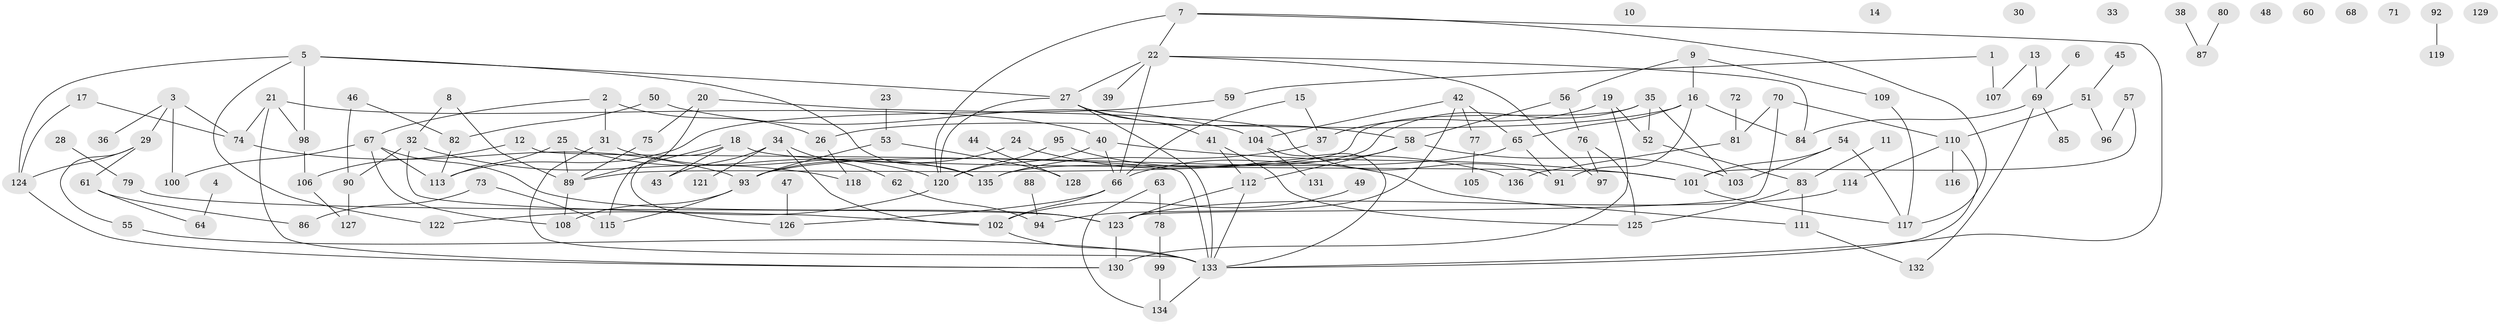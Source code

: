 // Generated by graph-tools (version 1.1) at 2025/39/03/09/25 04:39:49]
// undirected, 136 vertices, 182 edges
graph export_dot {
graph [start="1"]
  node [color=gray90,style=filled];
  1;
  2;
  3;
  4;
  5;
  6;
  7;
  8;
  9;
  10;
  11;
  12;
  13;
  14;
  15;
  16;
  17;
  18;
  19;
  20;
  21;
  22;
  23;
  24;
  25;
  26;
  27;
  28;
  29;
  30;
  31;
  32;
  33;
  34;
  35;
  36;
  37;
  38;
  39;
  40;
  41;
  42;
  43;
  44;
  45;
  46;
  47;
  48;
  49;
  50;
  51;
  52;
  53;
  54;
  55;
  56;
  57;
  58;
  59;
  60;
  61;
  62;
  63;
  64;
  65;
  66;
  67;
  68;
  69;
  70;
  71;
  72;
  73;
  74;
  75;
  76;
  77;
  78;
  79;
  80;
  81;
  82;
  83;
  84;
  85;
  86;
  87;
  88;
  89;
  90;
  91;
  92;
  93;
  94;
  95;
  96;
  97;
  98;
  99;
  100;
  101;
  102;
  103;
  104;
  105;
  106;
  107;
  108;
  109;
  110;
  111;
  112;
  113;
  114;
  115;
  116;
  117;
  118;
  119;
  120;
  121;
  122;
  123;
  124;
  125;
  126;
  127;
  128;
  129;
  130;
  131;
  132;
  133;
  134;
  135;
  136;
  1 -- 59;
  1 -- 107;
  2 -- 26;
  2 -- 31;
  2 -- 67;
  3 -- 29;
  3 -- 36;
  3 -- 74;
  3 -- 100;
  4 -- 64;
  5 -- 27;
  5 -- 98;
  5 -- 122;
  5 -- 124;
  5 -- 135;
  6 -- 69;
  7 -- 22;
  7 -- 117;
  7 -- 120;
  7 -- 133;
  8 -- 32;
  8 -- 89;
  9 -- 16;
  9 -- 56;
  9 -- 109;
  11 -- 83;
  12 -- 106;
  12 -- 133;
  13 -- 69;
  13 -- 107;
  15 -- 37;
  15 -- 66;
  16 -- 26;
  16 -- 65;
  16 -- 84;
  16 -- 91;
  17 -- 74;
  17 -- 124;
  18 -- 43;
  18 -- 89;
  18 -- 101;
  18 -- 126;
  19 -- 37;
  19 -- 52;
  19 -- 130;
  20 -- 75;
  20 -- 91;
  20 -- 115;
  21 -- 40;
  21 -- 74;
  21 -- 98;
  21 -- 130;
  22 -- 27;
  22 -- 39;
  22 -- 66;
  22 -- 84;
  22 -- 97;
  23 -- 53;
  24 -- 93;
  24 -- 136;
  25 -- 89;
  25 -- 113;
  25 -- 120;
  26 -- 118;
  27 -- 41;
  27 -- 58;
  27 -- 120;
  27 -- 133;
  28 -- 79;
  29 -- 55;
  29 -- 61;
  29 -- 124;
  31 -- 133;
  31 -- 135;
  32 -- 90;
  32 -- 102;
  32 -- 118;
  34 -- 43;
  34 -- 62;
  34 -- 102;
  34 -- 121;
  35 -- 52;
  35 -- 89;
  35 -- 103;
  35 -- 135;
  37 -- 135;
  38 -- 87;
  40 -- 66;
  40 -- 101;
  40 -- 120;
  41 -- 112;
  41 -- 125;
  42 -- 65;
  42 -- 77;
  42 -- 94;
  42 -- 104;
  44 -- 128;
  45 -- 51;
  46 -- 82;
  46 -- 90;
  47 -- 126;
  49 -- 102;
  50 -- 82;
  50 -- 104;
  51 -- 96;
  51 -- 110;
  52 -- 83;
  53 -- 93;
  53 -- 128;
  54 -- 101;
  54 -- 103;
  54 -- 117;
  55 -- 133;
  56 -- 58;
  56 -- 76;
  57 -- 96;
  57 -- 101;
  58 -- 66;
  58 -- 103;
  58 -- 112;
  59 -- 113;
  61 -- 64;
  61 -- 86;
  62 -- 94;
  63 -- 78;
  63 -- 134;
  65 -- 91;
  65 -- 93;
  66 -- 102;
  66 -- 126;
  67 -- 100;
  67 -- 108;
  67 -- 113;
  67 -- 123;
  69 -- 84;
  69 -- 85;
  69 -- 132;
  70 -- 81;
  70 -- 110;
  70 -- 123;
  72 -- 81;
  73 -- 86;
  73 -- 115;
  74 -- 93;
  75 -- 89;
  76 -- 97;
  76 -- 125;
  77 -- 105;
  78 -- 99;
  79 -- 123;
  80 -- 87;
  81 -- 136;
  82 -- 113;
  83 -- 111;
  83 -- 125;
  88 -- 94;
  89 -- 108;
  90 -- 127;
  92 -- 119;
  93 -- 108;
  93 -- 115;
  95 -- 111;
  95 -- 120;
  98 -- 106;
  99 -- 134;
  101 -- 117;
  102 -- 133;
  104 -- 131;
  104 -- 133;
  106 -- 127;
  109 -- 117;
  110 -- 114;
  110 -- 116;
  110 -- 133;
  111 -- 132;
  112 -- 123;
  112 -- 133;
  114 -- 123;
  120 -- 122;
  123 -- 130;
  124 -- 130;
  133 -- 134;
}
